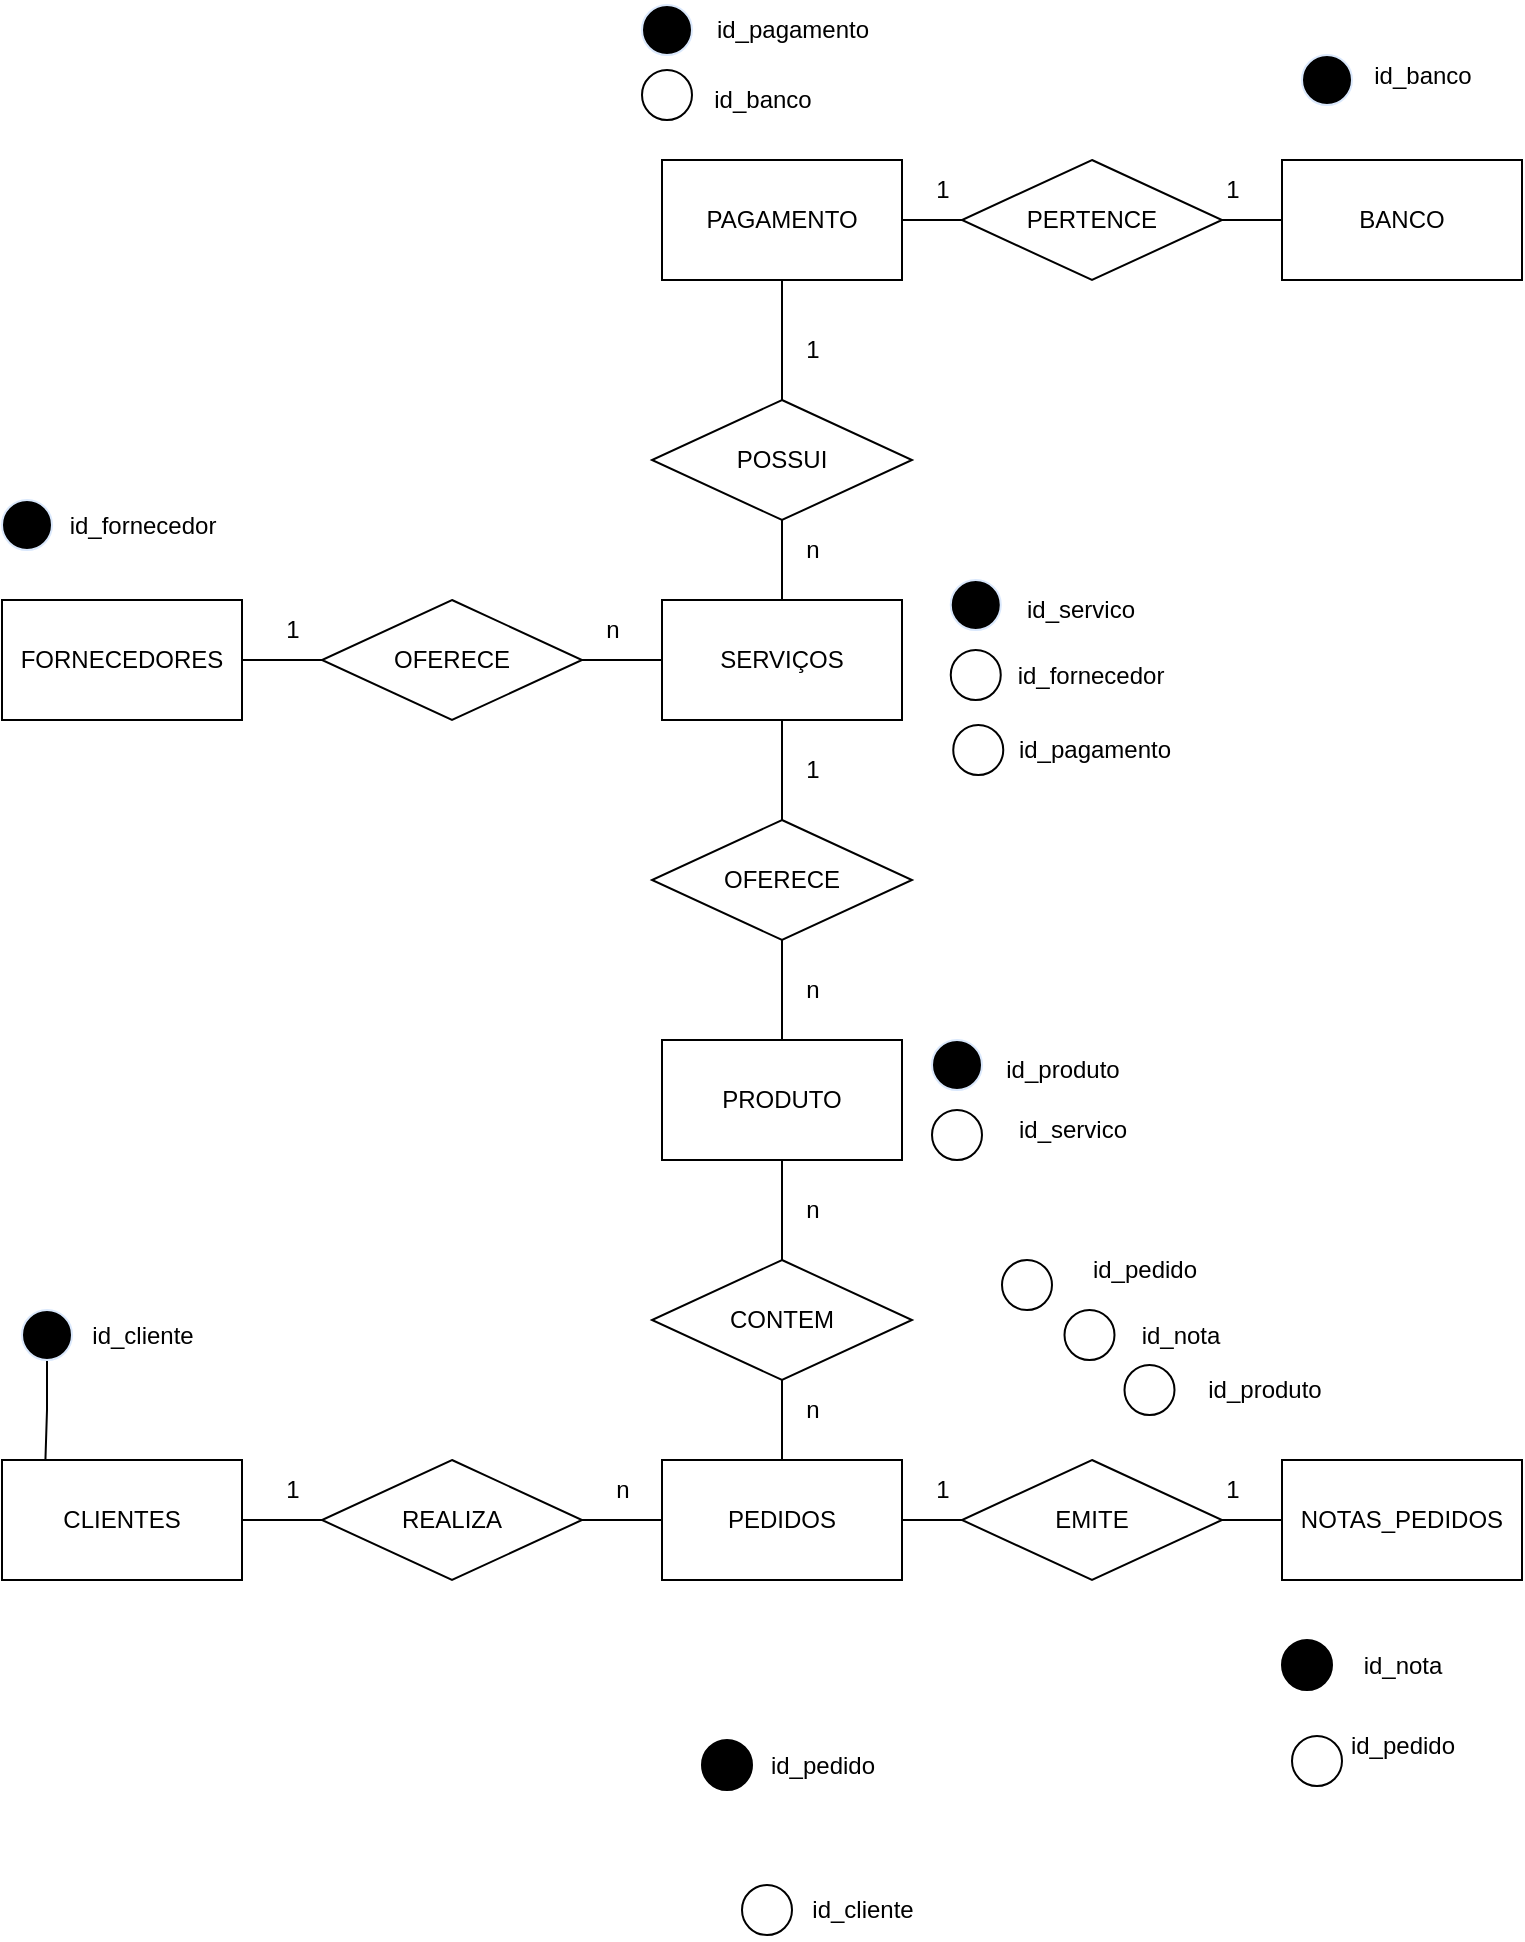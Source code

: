 <mxfile version="21.7.1" type="github">
  <diagram id="R2lEEEUBdFMjLlhIrx00" name="Page-1">
    <mxGraphModel dx="1434" dy="790" grid="1" gridSize="10" guides="1" tooltips="1" connect="1" arrows="1" fold="1" page="1" pageScale="1" pageWidth="850" pageHeight="1100" math="0" shadow="0" extFonts="Permanent Marker^https://fonts.googleapis.com/css?family=Permanent+Marker">
      <root>
        <mxCell id="0" />
        <mxCell id="1" parent="0" />
        <mxCell id="9SZ4BjFvW9n5TUdodfRy-33" style="edgeStyle=orthogonalEdgeStyle;rounded=0;orthogonalLoop=1;jettySize=auto;html=1;exitX=1;exitY=0.5;exitDx=0;exitDy=0;entryX=0;entryY=0.5;entryDx=0;entryDy=0;endArrow=none;endFill=0;" parent="1" source="9SZ4BjFvW9n5TUdodfRy-1" target="9SZ4BjFvW9n5TUdodfRy-15" edge="1">
          <mxGeometry relative="1" as="geometry" />
        </mxCell>
        <mxCell id="9SZ4BjFvW9n5TUdodfRy-1" value="FORNECEDORES" style="rounded=0;whiteSpace=wrap;html=1;" parent="1" vertex="1">
          <mxGeometry x="50" y="330" width="120" height="60" as="geometry" />
        </mxCell>
        <mxCell id="9SZ4BjFvW9n5TUdodfRy-47" style="edgeStyle=orthogonalEdgeStyle;shape=connector;rounded=0;orthogonalLoop=1;jettySize=auto;html=1;exitX=0.5;exitY=1;exitDx=0;exitDy=0;entryX=0.5;entryY=0;entryDx=0;entryDy=0;labelBackgroundColor=default;strokeColor=default;fontFamily=Helvetica;fontSize=11;fontColor=default;endArrow=none;endFill=0;" parent="1" source="9SZ4BjFvW9n5TUdodfRy-2" target="9SZ4BjFvW9n5TUdodfRy-16" edge="1">
          <mxGeometry relative="1" as="geometry" />
        </mxCell>
        <mxCell id="9SZ4BjFvW9n5TUdodfRy-2" value="SERVIÇOS" style="rounded=0;whiteSpace=wrap;html=1;" parent="1" vertex="1">
          <mxGeometry x="380" y="330" width="120" height="60" as="geometry" />
        </mxCell>
        <mxCell id="9SZ4BjFvW9n5TUdodfRy-43" style="edgeStyle=orthogonalEdgeStyle;shape=connector;rounded=0;orthogonalLoop=1;jettySize=auto;html=1;exitX=1;exitY=0.5;exitDx=0;exitDy=0;entryX=0;entryY=0.5;entryDx=0;entryDy=0;labelBackgroundColor=default;strokeColor=default;fontFamily=Helvetica;fontSize=11;fontColor=default;endArrow=none;endFill=0;" parent="1" source="9SZ4BjFvW9n5TUdodfRy-15" target="9SZ4BjFvW9n5TUdodfRy-2" edge="1">
          <mxGeometry relative="1" as="geometry" />
        </mxCell>
        <mxCell id="9SZ4BjFvW9n5TUdodfRy-15" value="OFERECE" style="rhombus;whiteSpace=wrap;html=1;" parent="1" vertex="1">
          <mxGeometry x="210" y="330" width="130" height="60" as="geometry" />
        </mxCell>
        <mxCell id="9SZ4BjFvW9n5TUdodfRy-48" style="edgeStyle=orthogonalEdgeStyle;shape=connector;rounded=0;orthogonalLoop=1;jettySize=auto;html=1;exitX=0.5;exitY=1;exitDx=0;exitDy=0;entryX=0.5;entryY=0;entryDx=0;entryDy=0;labelBackgroundColor=default;strokeColor=default;fontFamily=Helvetica;fontSize=11;fontColor=default;endArrow=none;endFill=0;" parent="1" source="9SZ4BjFvW9n5TUdodfRy-16" target="9SZ4BjFvW9n5TUdodfRy-17" edge="1">
          <mxGeometry relative="1" as="geometry" />
        </mxCell>
        <mxCell id="9SZ4BjFvW9n5TUdodfRy-16" value="OFERECE" style="rhombus;whiteSpace=wrap;html=1;" parent="1" vertex="1">
          <mxGeometry x="375" y="440" width="130" height="60" as="geometry" />
        </mxCell>
        <mxCell id="9SZ4BjFvW9n5TUdodfRy-50" style="edgeStyle=orthogonalEdgeStyle;shape=connector;rounded=0;orthogonalLoop=1;jettySize=auto;html=1;exitX=0.5;exitY=1;exitDx=0;exitDy=0;entryX=0.5;entryY=0;entryDx=0;entryDy=0;labelBackgroundColor=default;strokeColor=default;fontFamily=Helvetica;fontSize=11;fontColor=default;endArrow=none;endFill=0;" parent="1" source="9SZ4BjFvW9n5TUdodfRy-17" target="9SZ4BjFvW9n5TUdodfRy-49" edge="1">
          <mxGeometry relative="1" as="geometry" />
        </mxCell>
        <mxCell id="9SZ4BjFvW9n5TUdodfRy-17" value="PRODUTO" style="rounded=0;whiteSpace=wrap;html=1;" parent="1" vertex="1">
          <mxGeometry x="380" y="550" width="120" height="60" as="geometry" />
        </mxCell>
        <mxCell id="9SZ4BjFvW9n5TUdodfRy-42" style="edgeStyle=orthogonalEdgeStyle;shape=connector;rounded=0;orthogonalLoop=1;jettySize=auto;html=1;exitX=1;exitY=0.5;exitDx=0;exitDy=0;entryX=0;entryY=0.5;entryDx=0;entryDy=0;labelBackgroundColor=default;strokeColor=default;fontFamily=Helvetica;fontSize=11;fontColor=default;endArrow=none;endFill=0;" parent="1" source="9SZ4BjFvW9n5TUdodfRy-18" target="9SZ4BjFvW9n5TUdodfRy-20" edge="1">
          <mxGeometry relative="1" as="geometry" />
        </mxCell>
        <mxCell id="9SZ4BjFvW9n5TUdodfRy-18" value="CLIENTES" style="rounded=0;whiteSpace=wrap;html=1;" parent="1" vertex="1">
          <mxGeometry x="50" y="760" width="120" height="60" as="geometry" />
        </mxCell>
        <mxCell id="9SZ4BjFvW9n5TUdodfRy-40" style="edgeStyle=orthogonalEdgeStyle;shape=connector;rounded=0;orthogonalLoop=1;jettySize=auto;html=1;exitX=1;exitY=0.5;exitDx=0;exitDy=0;entryX=0;entryY=0.5;entryDx=0;entryDy=0;labelBackgroundColor=default;strokeColor=default;fontFamily=Helvetica;fontSize=11;fontColor=default;endArrow=none;endFill=0;" parent="1" source="9SZ4BjFvW9n5TUdodfRy-19" target="9SZ4BjFvW9n5TUdodfRy-21" edge="1">
          <mxGeometry relative="1" as="geometry" />
        </mxCell>
        <mxCell id="9SZ4BjFvW9n5TUdodfRy-19" value="PEDIDOS" style="rounded=0;whiteSpace=wrap;html=1;" parent="1" vertex="1">
          <mxGeometry x="380" y="760" width="120" height="60" as="geometry" />
        </mxCell>
        <mxCell id="9SZ4BjFvW9n5TUdodfRy-41" style="edgeStyle=orthogonalEdgeStyle;shape=connector;rounded=0;orthogonalLoop=1;jettySize=auto;html=1;exitX=1;exitY=0.5;exitDx=0;exitDy=0;entryX=0;entryY=0.5;entryDx=0;entryDy=0;labelBackgroundColor=default;strokeColor=default;fontFamily=Helvetica;fontSize=11;fontColor=default;endArrow=none;endFill=0;" parent="1" source="9SZ4BjFvW9n5TUdodfRy-20" target="9SZ4BjFvW9n5TUdodfRy-19" edge="1">
          <mxGeometry relative="1" as="geometry" />
        </mxCell>
        <mxCell id="9SZ4BjFvW9n5TUdodfRy-20" value="REALIZA" style="rhombus;whiteSpace=wrap;html=1;" parent="1" vertex="1">
          <mxGeometry x="210" y="760" width="130" height="60" as="geometry" />
        </mxCell>
        <mxCell id="9SZ4BjFvW9n5TUdodfRy-39" style="edgeStyle=orthogonalEdgeStyle;shape=connector;rounded=0;orthogonalLoop=1;jettySize=auto;html=1;exitX=1;exitY=0.5;exitDx=0;exitDy=0;entryX=0;entryY=0.5;entryDx=0;entryDy=0;labelBackgroundColor=default;strokeColor=default;fontFamily=Helvetica;fontSize=11;fontColor=default;endArrow=none;endFill=0;" parent="1" source="9SZ4BjFvW9n5TUdodfRy-21" target="9SZ4BjFvW9n5TUdodfRy-22" edge="1">
          <mxGeometry relative="1" as="geometry" />
        </mxCell>
        <mxCell id="9SZ4BjFvW9n5TUdodfRy-21" value="EMITE" style="rhombus;whiteSpace=wrap;html=1;" parent="1" vertex="1">
          <mxGeometry x="530" y="760" width="130" height="60" as="geometry" />
        </mxCell>
        <mxCell id="9SZ4BjFvW9n5TUdodfRy-22" value="NOTAS_PEDIDOS" style="rounded=0;whiteSpace=wrap;html=1;" parent="1" vertex="1">
          <mxGeometry x="690" y="760" width="120" height="60" as="geometry" />
        </mxCell>
        <mxCell id="9SZ4BjFvW9n5TUdodfRy-31" style="edgeStyle=orthogonalEdgeStyle;rounded=0;orthogonalLoop=1;jettySize=auto;html=1;exitX=0.5;exitY=0;exitDx=0;exitDy=0;entryX=0.5;entryY=1;entryDx=0;entryDy=0;endArrow=none;endFill=0;" parent="1" source="9SZ4BjFvW9n5TUdodfRy-23" target="9SZ4BjFvW9n5TUdodfRy-24" edge="1">
          <mxGeometry relative="1" as="geometry" />
        </mxCell>
        <mxCell id="9SZ4BjFvW9n5TUdodfRy-32" style="edgeStyle=orthogonalEdgeStyle;rounded=0;orthogonalLoop=1;jettySize=auto;html=1;exitX=0.5;exitY=1;exitDx=0;exitDy=0;entryX=0.5;entryY=0;entryDx=0;entryDy=0;endArrow=none;endFill=0;" parent="1" source="9SZ4BjFvW9n5TUdodfRy-23" target="9SZ4BjFvW9n5TUdodfRy-2" edge="1">
          <mxGeometry relative="1" as="geometry" />
        </mxCell>
        <mxCell id="9SZ4BjFvW9n5TUdodfRy-23" value="POSSUI" style="rhombus;whiteSpace=wrap;html=1;" parent="1" vertex="1">
          <mxGeometry x="375" y="230" width="130" height="60" as="geometry" />
        </mxCell>
        <mxCell id="9SZ4BjFvW9n5TUdodfRy-29" style="edgeStyle=orthogonalEdgeStyle;rounded=0;orthogonalLoop=1;jettySize=auto;html=1;exitX=1;exitY=0.5;exitDx=0;exitDy=0;entryX=0;entryY=0.5;entryDx=0;entryDy=0;endArrow=none;endFill=0;" parent="1" source="9SZ4BjFvW9n5TUdodfRy-24" target="9SZ4BjFvW9n5TUdodfRy-25" edge="1">
          <mxGeometry relative="1" as="geometry" />
        </mxCell>
        <mxCell id="9SZ4BjFvW9n5TUdodfRy-24" value="PAGAMENTO" style="rounded=0;whiteSpace=wrap;html=1;" parent="1" vertex="1">
          <mxGeometry x="380" y="110" width="120" height="60" as="geometry" />
        </mxCell>
        <mxCell id="9SZ4BjFvW9n5TUdodfRy-30" style="edgeStyle=orthogonalEdgeStyle;rounded=0;orthogonalLoop=1;jettySize=auto;html=1;exitX=1;exitY=0.5;exitDx=0;exitDy=0;entryX=0;entryY=0.5;entryDx=0;entryDy=0;endArrow=none;endFill=0;" parent="1" source="9SZ4BjFvW9n5TUdodfRy-25" target="9SZ4BjFvW9n5TUdodfRy-26" edge="1">
          <mxGeometry relative="1" as="geometry" />
        </mxCell>
        <mxCell id="9SZ4BjFvW9n5TUdodfRy-25" value="PERTENCE" style="rhombus;whiteSpace=wrap;html=1;" parent="1" vertex="1">
          <mxGeometry x="530" y="110" width="130" height="60" as="geometry" />
        </mxCell>
        <mxCell id="9SZ4BjFvW9n5TUdodfRy-26" value="BANCO" style="rounded=0;whiteSpace=wrap;html=1;" parent="1" vertex="1">
          <mxGeometry x="690" y="110" width="120" height="60" as="geometry" />
        </mxCell>
        <mxCell id="9SZ4BjFvW9n5TUdodfRy-51" style="edgeStyle=orthogonalEdgeStyle;shape=connector;rounded=0;orthogonalLoop=1;jettySize=auto;html=1;exitX=0.5;exitY=1;exitDx=0;exitDy=0;entryX=0.5;entryY=0;entryDx=0;entryDy=0;labelBackgroundColor=default;strokeColor=default;fontFamily=Helvetica;fontSize=11;fontColor=default;endArrow=none;endFill=0;" parent="1" source="9SZ4BjFvW9n5TUdodfRy-49" target="9SZ4BjFvW9n5TUdodfRy-19" edge="1">
          <mxGeometry relative="1" as="geometry" />
        </mxCell>
        <mxCell id="9SZ4BjFvW9n5TUdodfRy-49" value="CONTEM" style="rhombus;whiteSpace=wrap;html=1;" parent="1" vertex="1">
          <mxGeometry x="375" y="660" width="130" height="60" as="geometry" />
        </mxCell>
        <mxCell id="58NiY-m9ll7MiTMHbSQg-1" value="1" style="text;html=1;align=center;verticalAlign=middle;resizable=0;points=[];autosize=1;strokeColor=none;fillColor=none;" vertex="1" parent="1">
          <mxGeometry x="180" y="330" width="30" height="30" as="geometry" />
        </mxCell>
        <mxCell id="58NiY-m9ll7MiTMHbSQg-2" value="n" style="text;html=1;align=center;verticalAlign=middle;resizable=0;points=[];autosize=1;strokeColor=none;fillColor=none;" vertex="1" parent="1">
          <mxGeometry x="340" y="330" width="30" height="30" as="geometry" />
        </mxCell>
        <mxCell id="58NiY-m9ll7MiTMHbSQg-3" value="1" style="text;html=1;align=center;verticalAlign=middle;resizable=0;points=[];autosize=1;strokeColor=none;fillColor=none;" vertex="1" parent="1">
          <mxGeometry x="440" y="400" width="30" height="30" as="geometry" />
        </mxCell>
        <mxCell id="58NiY-m9ll7MiTMHbSQg-4" value="n" style="text;html=1;align=center;verticalAlign=middle;resizable=0;points=[];autosize=1;strokeColor=none;fillColor=none;" vertex="1" parent="1">
          <mxGeometry x="440" y="510" width="30" height="30" as="geometry" />
        </mxCell>
        <mxCell id="58NiY-m9ll7MiTMHbSQg-5" value="1" style="text;html=1;align=center;verticalAlign=middle;resizable=0;points=[];autosize=1;strokeColor=none;fillColor=none;" vertex="1" parent="1">
          <mxGeometry x="440" y="190" width="30" height="30" as="geometry" />
        </mxCell>
        <mxCell id="58NiY-m9ll7MiTMHbSQg-6" value="n" style="text;html=1;align=center;verticalAlign=middle;resizable=0;points=[];autosize=1;strokeColor=none;fillColor=none;" vertex="1" parent="1">
          <mxGeometry x="440" y="290" width="30" height="30" as="geometry" />
        </mxCell>
        <mxCell id="58NiY-m9ll7MiTMHbSQg-7" value="1" style="text;html=1;align=center;verticalAlign=middle;resizable=0;points=[];autosize=1;strokeColor=none;fillColor=none;" vertex="1" parent="1">
          <mxGeometry x="650" y="110" width="30" height="30" as="geometry" />
        </mxCell>
        <mxCell id="58NiY-m9ll7MiTMHbSQg-8" value="1" style="text;html=1;align=center;verticalAlign=middle;resizable=0;points=[];autosize=1;strokeColor=none;fillColor=none;" vertex="1" parent="1">
          <mxGeometry x="505" y="110" width="30" height="30" as="geometry" />
        </mxCell>
        <mxCell id="58NiY-m9ll7MiTMHbSQg-9" value="n" style="text;html=1;align=center;verticalAlign=middle;resizable=0;points=[];autosize=1;strokeColor=none;fillColor=none;" vertex="1" parent="1">
          <mxGeometry x="440" y="720" width="30" height="30" as="geometry" />
        </mxCell>
        <mxCell id="58NiY-m9ll7MiTMHbSQg-10" value="n" style="text;html=1;align=center;verticalAlign=middle;resizable=0;points=[];autosize=1;strokeColor=none;fillColor=none;" vertex="1" parent="1">
          <mxGeometry x="440" y="620" width="30" height="30" as="geometry" />
        </mxCell>
        <mxCell id="58NiY-m9ll7MiTMHbSQg-11" value="1" style="text;html=1;align=center;verticalAlign=middle;resizable=0;points=[];autosize=1;strokeColor=none;fillColor=none;" vertex="1" parent="1">
          <mxGeometry x="505" y="760" width="30" height="30" as="geometry" />
        </mxCell>
        <mxCell id="58NiY-m9ll7MiTMHbSQg-12" value="1" style="text;html=1;align=center;verticalAlign=middle;resizable=0;points=[];autosize=1;strokeColor=none;fillColor=none;" vertex="1" parent="1">
          <mxGeometry x="650" y="760" width="30" height="30" as="geometry" />
        </mxCell>
        <mxCell id="58NiY-m9ll7MiTMHbSQg-14" value="n" style="text;html=1;align=center;verticalAlign=middle;resizable=0;points=[];autosize=1;strokeColor=none;fillColor=none;" vertex="1" parent="1">
          <mxGeometry x="345" y="760" width="30" height="30" as="geometry" />
        </mxCell>
        <mxCell id="58NiY-m9ll7MiTMHbSQg-15" value="1" style="text;html=1;align=center;verticalAlign=middle;resizable=0;points=[];autosize=1;strokeColor=none;fillColor=none;" vertex="1" parent="1">
          <mxGeometry x="180" y="760" width="30" height="30" as="geometry" />
        </mxCell>
        <mxCell id="58NiY-m9ll7MiTMHbSQg-19" style="edgeStyle=orthogonalEdgeStyle;rounded=0;orthogonalLoop=1;jettySize=auto;html=1;exitX=0.5;exitY=1;exitDx=0;exitDy=0;entryX=0.181;entryY=-0.005;entryDx=0;entryDy=0;entryPerimeter=0;endArrow=none;endFill=0;" edge="1" parent="1" source="58NiY-m9ll7MiTMHbSQg-16" target="9SZ4BjFvW9n5TUdodfRy-18">
          <mxGeometry relative="1" as="geometry" />
        </mxCell>
        <mxCell id="58NiY-m9ll7MiTMHbSQg-16" value="" style="ellipse;whiteSpace=wrap;html=1;aspect=fixed;fillColor=#000000;strokeColor=#DAE8FC;gradientColor=none;gradientDirection=radial;" vertex="1" parent="1">
          <mxGeometry x="60" y="685" width="25" height="25" as="geometry" />
        </mxCell>
        <mxCell id="58NiY-m9ll7MiTMHbSQg-17" value="id_cliente" style="text;html=1;align=center;verticalAlign=middle;resizable=0;points=[];autosize=1;strokeColor=none;fillColor=none;" vertex="1" parent="1">
          <mxGeometry x="85" y="682.5" width="70" height="30" as="geometry" />
        </mxCell>
        <mxCell id="58NiY-m9ll7MiTMHbSQg-20" value="" style="ellipse;whiteSpace=wrap;html=1;aspect=fixed;fillColor=#000000;strokeColor=#000000;gradientColor=none;gradientDirection=radial;" vertex="1" parent="1">
          <mxGeometry x="400" y="900" width="25" height="25" as="geometry" />
        </mxCell>
        <mxCell id="58NiY-m9ll7MiTMHbSQg-21" value="id_pedido" style="text;html=1;align=center;verticalAlign=middle;resizable=0;points=[];autosize=1;strokeColor=none;fillColor=none;" vertex="1" parent="1">
          <mxGeometry x="420" y="898" width="80" height="30" as="geometry" />
        </mxCell>
        <mxCell id="58NiY-m9ll7MiTMHbSQg-22" value="" style="ellipse;whiteSpace=wrap;html=1;aspect=fixed;fillColor=none;strokeColor=#000000;gradientColor=none;gradientDirection=radial;" vertex="1" parent="1">
          <mxGeometry x="420" y="972.5" width="25" height="25" as="geometry" />
        </mxCell>
        <mxCell id="58NiY-m9ll7MiTMHbSQg-23" value="id_cliente" style="text;html=1;align=center;verticalAlign=middle;resizable=0;points=[];autosize=1;strokeColor=none;fillColor=none;" vertex="1" parent="1">
          <mxGeometry x="445" y="970" width="70" height="30" as="geometry" />
        </mxCell>
        <mxCell id="58NiY-m9ll7MiTMHbSQg-24" value="" style="ellipse;whiteSpace=wrap;html=1;aspect=fixed;fillColor=#000000;strokeColor=#000000;gradientColor=none;gradientDirection=radial;" vertex="1" parent="1">
          <mxGeometry x="690" y="850" width="25" height="25" as="geometry" />
        </mxCell>
        <mxCell id="58NiY-m9ll7MiTMHbSQg-25" value="id_nota" style="text;html=1;align=center;verticalAlign=middle;resizable=0;points=[];autosize=1;strokeColor=none;fillColor=none;" vertex="1" parent="1">
          <mxGeometry x="720" y="848" width="60" height="30" as="geometry" />
        </mxCell>
        <mxCell id="58NiY-m9ll7MiTMHbSQg-26" value="" style="ellipse;whiteSpace=wrap;html=1;aspect=fixed;fillColor=none;strokeColor=#000000;gradientColor=none;gradientDirection=radial;" vertex="1" parent="1">
          <mxGeometry x="695" y="898" width="25" height="25" as="geometry" />
        </mxCell>
        <mxCell id="58NiY-m9ll7MiTMHbSQg-28" value="id_pedido" style="text;html=1;align=center;verticalAlign=middle;resizable=0;points=[];autosize=1;strokeColor=none;fillColor=none;" vertex="1" parent="1">
          <mxGeometry x="710" y="888" width="80" height="30" as="geometry" />
        </mxCell>
        <mxCell id="58NiY-m9ll7MiTMHbSQg-29" value="" style="ellipse;whiteSpace=wrap;html=1;aspect=fixed;fillColor=none;strokeColor=#000000;gradientColor=none;gradientDirection=radial;" vertex="1" parent="1">
          <mxGeometry x="550" y="660" width="25" height="25" as="geometry" />
        </mxCell>
        <mxCell id="58NiY-m9ll7MiTMHbSQg-30" value="id_nota" style="text;html=1;align=center;verticalAlign=middle;resizable=0;points=[];autosize=1;strokeColor=none;fillColor=none;" vertex="1" parent="1">
          <mxGeometry x="608.75" y="682.5" width="60" height="30" as="geometry" />
        </mxCell>
        <mxCell id="58NiY-m9ll7MiTMHbSQg-31" value="" style="ellipse;whiteSpace=wrap;html=1;aspect=fixed;fillColor=none;strokeColor=#000000;gradientColor=none;gradientDirection=radial;" vertex="1" parent="1">
          <mxGeometry x="581.25" y="685" width="25" height="25" as="geometry" />
        </mxCell>
        <mxCell id="58NiY-m9ll7MiTMHbSQg-32" value="id_pedido" style="text;html=1;align=center;verticalAlign=middle;resizable=0;points=[];autosize=1;strokeColor=none;fillColor=none;" vertex="1" parent="1">
          <mxGeometry x="581.25" y="650" width="80" height="30" as="geometry" />
        </mxCell>
        <mxCell id="58NiY-m9ll7MiTMHbSQg-33" value="" style="ellipse;whiteSpace=wrap;html=1;aspect=fixed;fillColor=none;strokeColor=#000000;gradientColor=none;gradientDirection=radial;" vertex="1" parent="1">
          <mxGeometry x="611.25" y="712.5" width="25" height="25" as="geometry" />
        </mxCell>
        <mxCell id="58NiY-m9ll7MiTMHbSQg-34" value="id_produto" style="text;html=1;align=center;verticalAlign=middle;resizable=0;points=[];autosize=1;strokeColor=none;fillColor=none;" vertex="1" parent="1">
          <mxGeometry x="641.25" y="710" width="80" height="30" as="geometry" />
        </mxCell>
        <mxCell id="58NiY-m9ll7MiTMHbSQg-37" value="" style="ellipse;whiteSpace=wrap;html=1;aspect=fixed;fillColor=none;strokeColor=#000000;gradientColor=none;gradientDirection=radial;" vertex="1" parent="1">
          <mxGeometry x="515" y="585" width="25" height="25" as="geometry" />
        </mxCell>
        <mxCell id="58NiY-m9ll7MiTMHbSQg-38" value="id_produto" style="text;html=1;align=center;verticalAlign=middle;resizable=0;points=[];autosize=1;strokeColor=none;fillColor=none;" vertex="1" parent="1">
          <mxGeometry x="540" y="550" width="80" height="30" as="geometry" />
        </mxCell>
        <mxCell id="58NiY-m9ll7MiTMHbSQg-39" value="" style="ellipse;whiteSpace=wrap;html=1;aspect=fixed;fillColor=#000000;strokeColor=#DAE8FC;gradientColor=none;gradientDirection=radial;" vertex="1" parent="1">
          <mxGeometry x="515" y="550" width="25" height="25" as="geometry" />
        </mxCell>
        <mxCell id="58NiY-m9ll7MiTMHbSQg-41" value="id_servico" style="text;html=1;align=center;verticalAlign=middle;resizable=0;points=[];autosize=1;strokeColor=none;fillColor=none;" vertex="1" parent="1">
          <mxGeometry x="545" y="580" width="80" height="30" as="geometry" />
        </mxCell>
        <mxCell id="58NiY-m9ll7MiTMHbSQg-42" value="" style="ellipse;whiteSpace=wrap;html=1;aspect=fixed;fillColor=none;strokeColor=#000000;gradientColor=none;gradientDirection=radial;" vertex="1" parent="1">
          <mxGeometry x="524.38" y="355" width="25" height="25" as="geometry" />
        </mxCell>
        <mxCell id="58NiY-m9ll7MiTMHbSQg-44" value="" style="ellipse;whiteSpace=wrap;html=1;aspect=fixed;fillColor=#000000;strokeColor=#DAE8FC;gradientColor=none;gradientDirection=radial;" vertex="1" parent="1">
          <mxGeometry x="524.38" y="320" width="25" height="25" as="geometry" />
        </mxCell>
        <mxCell id="58NiY-m9ll7MiTMHbSQg-45" value="id_servico" style="text;html=1;align=center;verticalAlign=middle;resizable=0;points=[];autosize=1;strokeColor=none;fillColor=none;" vertex="1" parent="1">
          <mxGeometry x="549.38" y="320" width="80" height="30" as="geometry" />
        </mxCell>
        <mxCell id="58NiY-m9ll7MiTMHbSQg-46" value="id_fornecedor" style="text;html=1;align=center;verticalAlign=middle;resizable=0;points=[];autosize=1;strokeColor=none;fillColor=none;" vertex="1" parent="1">
          <mxGeometry x="544.38" y="352.5" width="100" height="30" as="geometry" />
        </mxCell>
        <mxCell id="58NiY-m9ll7MiTMHbSQg-47" value="" style="ellipse;whiteSpace=wrap;html=1;aspect=fixed;fillColor=none;strokeColor=#000000;gradientColor=none;gradientDirection=radial;" vertex="1" parent="1">
          <mxGeometry x="525.63" y="392.5" width="25" height="25" as="geometry" />
        </mxCell>
        <mxCell id="58NiY-m9ll7MiTMHbSQg-48" value="id_pagamento" style="text;html=1;align=center;verticalAlign=middle;resizable=0;points=[];autosize=1;strokeColor=none;fillColor=none;" vertex="1" parent="1">
          <mxGeometry x="545.63" y="390" width="100" height="30" as="geometry" />
        </mxCell>
        <mxCell id="58NiY-m9ll7MiTMHbSQg-49" value="" style="ellipse;whiteSpace=wrap;html=1;aspect=fixed;fillColor=#000000;strokeColor=#DAE8FC;gradientColor=none;gradientDirection=radial;" vertex="1" parent="1">
          <mxGeometry x="50" y="280" width="25" height="25" as="geometry" />
        </mxCell>
        <mxCell id="58NiY-m9ll7MiTMHbSQg-51" value="id_fornecedor" style="text;html=1;align=center;verticalAlign=middle;resizable=0;points=[];autosize=1;strokeColor=none;fillColor=none;" vertex="1" parent="1">
          <mxGeometry x="70" y="277.5" width="100" height="30" as="geometry" />
        </mxCell>
        <mxCell id="58NiY-m9ll7MiTMHbSQg-52" value="" style="ellipse;whiteSpace=wrap;html=1;aspect=fixed;fillColor=#000000;strokeColor=#DAE8FC;gradientColor=none;gradientDirection=radial;" vertex="1" parent="1">
          <mxGeometry x="370" y="32.5" width="25" height="25" as="geometry" />
        </mxCell>
        <mxCell id="58NiY-m9ll7MiTMHbSQg-53" value="id_pagamento" style="text;html=1;align=center;verticalAlign=middle;resizable=0;points=[];autosize=1;strokeColor=none;fillColor=none;" vertex="1" parent="1">
          <mxGeometry x="395" y="30" width="100" height="30" as="geometry" />
        </mxCell>
        <mxCell id="58NiY-m9ll7MiTMHbSQg-54" value="" style="ellipse;whiteSpace=wrap;html=1;aspect=fixed;fillColor=none;strokeColor=#000000;gradientColor=none;gradientDirection=radial;" vertex="1" parent="1">
          <mxGeometry x="370" y="65" width="25" height="25" as="geometry" />
        </mxCell>
        <mxCell id="58NiY-m9ll7MiTMHbSQg-56" value="id_banco" style="text;html=1;align=center;verticalAlign=middle;resizable=0;points=[];autosize=1;strokeColor=none;fillColor=none;" vertex="1" parent="1">
          <mxGeometry x="395" y="65" width="70" height="30" as="geometry" />
        </mxCell>
        <mxCell id="58NiY-m9ll7MiTMHbSQg-57" value="id_banco" style="text;html=1;align=center;verticalAlign=middle;resizable=0;points=[];autosize=1;strokeColor=none;fillColor=none;" vertex="1" parent="1">
          <mxGeometry x="725" y="52.5" width="70" height="30" as="geometry" />
        </mxCell>
        <mxCell id="58NiY-m9ll7MiTMHbSQg-58" value="" style="ellipse;whiteSpace=wrap;html=1;aspect=fixed;fillColor=#000000;strokeColor=#DAE8FC;gradientColor=none;gradientDirection=radial;" vertex="1" parent="1">
          <mxGeometry x="700" y="57.5" width="25" height="25" as="geometry" />
        </mxCell>
      </root>
    </mxGraphModel>
  </diagram>
</mxfile>
